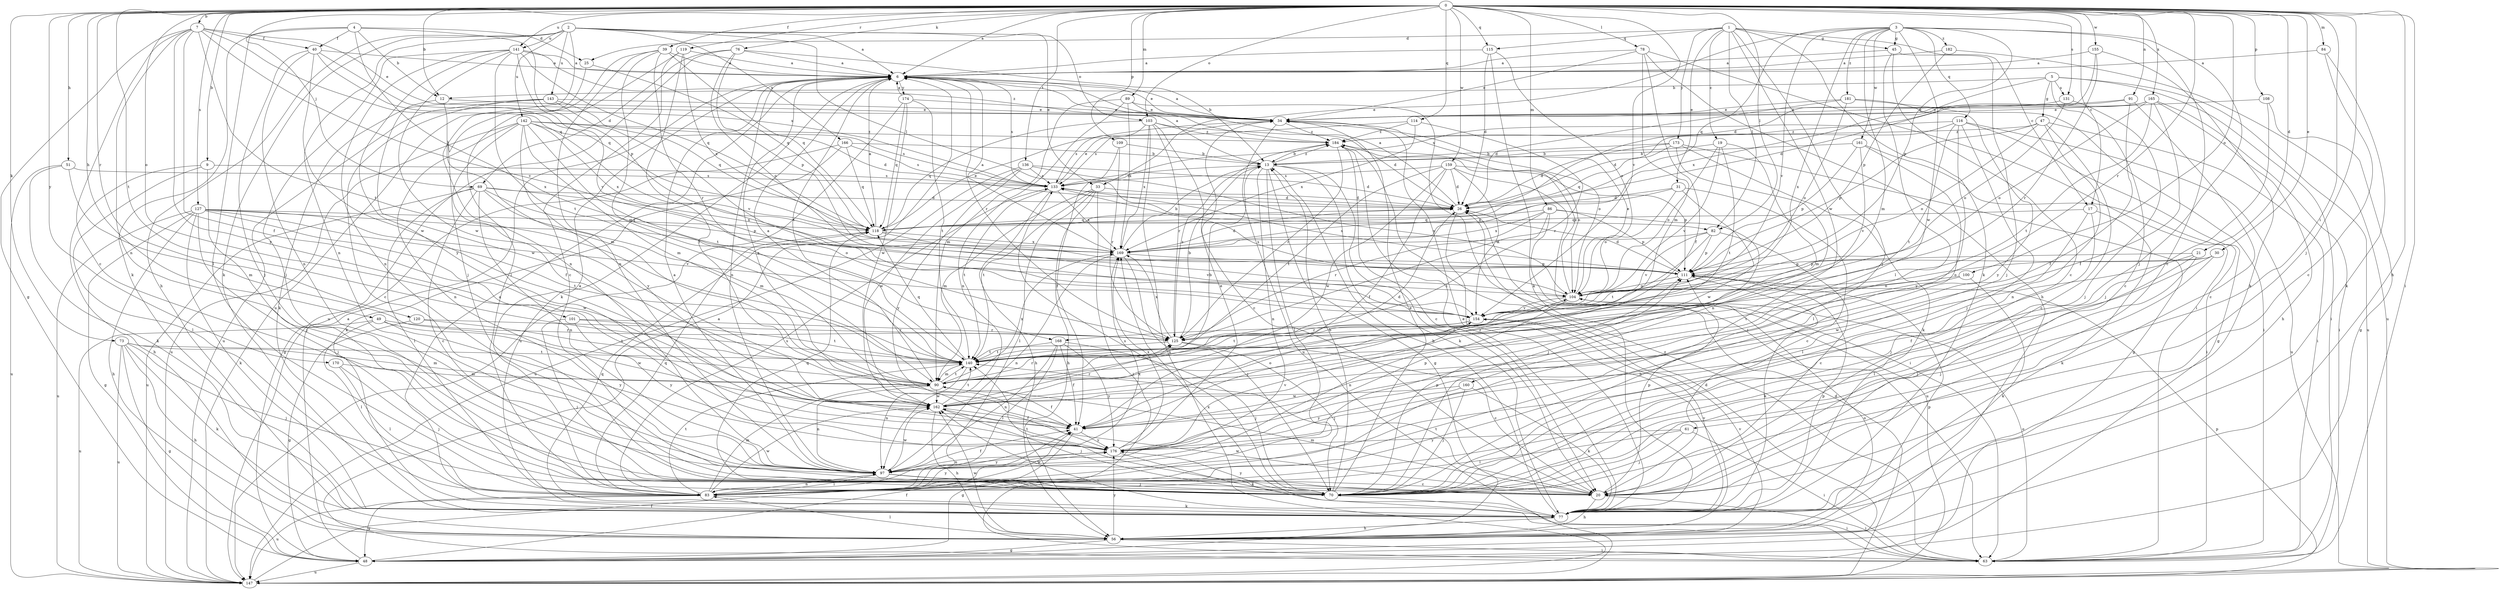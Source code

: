 strict digraph  {
0;
1;
2;
3;
4;
5;
6;
7;
9;
12;
13;
17;
19;
20;
21;
25;
26;
30;
31;
33;
34;
39;
40;
41;
45;
47;
48;
49;
51;
56;
61;
63;
69;
70;
73;
76;
77;
78;
82;
83;
84;
86;
89;
90;
91;
97;
100;
101;
103;
104;
108;
109;
111;
114;
115;
116;
118;
119;
120;
125;
127;
131;
133;
136;
140;
141;
142;
143;
147;
154;
155;
159;
160;
161;
162;
165;
166;
168;
169;
170;
173;
174;
176;
181;
182;
184;
0 -> 6  [label=a];
0 -> 7  [label=b];
0 -> 9  [label=b];
0 -> 12  [label=b];
0 -> 17  [label=c];
0 -> 21  [label=d];
0 -> 30  [label=e];
0 -> 39  [label=f];
0 -> 49  [label=h];
0 -> 51  [label=h];
0 -> 56  [label=h];
0 -> 61  [label=i];
0 -> 63  [label=i];
0 -> 69  [label=j];
0 -> 70  [label=j];
0 -> 73  [label=k];
0 -> 76  [label=k];
0 -> 78  [label=l];
0 -> 82  [label=l];
0 -> 84  [label=m];
0 -> 86  [label=m];
0 -> 89  [label=m];
0 -> 91  [label=n];
0 -> 100  [label=o];
0 -> 101  [label=o];
0 -> 103  [label=o];
0 -> 108  [label=p];
0 -> 109  [label=p];
0 -> 114  [label=q];
0 -> 115  [label=q];
0 -> 119  [label=r];
0 -> 120  [label=r];
0 -> 125  [label=r];
0 -> 127  [label=s];
0 -> 131  [label=s];
0 -> 136  [label=t];
0 -> 140  [label=t];
0 -> 141  [label=u];
0 -> 154  [label=v];
0 -> 155  [label=w];
0 -> 159  [label=w];
0 -> 165  [label=x];
0 -> 170  [label=y];
1 -> 17  [label=c];
1 -> 19  [label=c];
1 -> 25  [label=d];
1 -> 31  [label=e];
1 -> 45  [label=g];
1 -> 70  [label=j];
1 -> 77  [label=k];
1 -> 82  [label=l];
1 -> 115  [label=q];
1 -> 160  [label=w];
1 -> 173  [label=y];
2 -> 6  [label=a];
2 -> 33  [label=e];
2 -> 56  [label=h];
2 -> 77  [label=k];
2 -> 82  [label=l];
2 -> 97  [label=n];
2 -> 103  [label=o];
2 -> 141  [label=u];
2 -> 142  [label=u];
2 -> 143  [label=u];
2 -> 147  [label=u];
2 -> 166  [label=x];
3 -> 20  [label=c];
3 -> 33  [label=e];
3 -> 45  [label=g];
3 -> 70  [label=j];
3 -> 90  [label=m];
3 -> 111  [label=p];
3 -> 116  [label=q];
3 -> 118  [label=q];
3 -> 154  [label=v];
3 -> 161  [label=w];
3 -> 162  [label=w];
3 -> 168  [label=x];
3 -> 181  [label=z];
3 -> 182  [label=z];
4 -> 12  [label=b];
4 -> 25  [label=d];
4 -> 40  [label=f];
4 -> 77  [label=k];
4 -> 83  [label=l];
4 -> 111  [label=p];
4 -> 168  [label=x];
5 -> 12  [label=b];
5 -> 20  [label=c];
5 -> 47  [label=g];
5 -> 63  [label=i];
5 -> 131  [label=s];
5 -> 147  [label=u];
5 -> 169  [label=x];
6 -> 34  [label=e];
6 -> 77  [label=k];
6 -> 97  [label=n];
6 -> 125  [label=r];
6 -> 133  [label=s];
6 -> 140  [label=t];
6 -> 174  [label=y];
7 -> 20  [label=c];
7 -> 34  [label=e];
7 -> 40  [label=f];
7 -> 41  [label=f];
7 -> 48  [label=g];
7 -> 97  [label=n];
7 -> 118  [label=q];
7 -> 140  [label=t];
7 -> 154  [label=v];
7 -> 176  [label=y];
9 -> 56  [label=h];
9 -> 70  [label=j];
9 -> 83  [label=l];
9 -> 133  [label=s];
12 -> 34  [label=e];
12 -> 90  [label=m];
12 -> 162  [label=w];
13 -> 6  [label=a];
13 -> 20  [label=c];
13 -> 48  [label=g];
13 -> 77  [label=k];
13 -> 83  [label=l];
13 -> 97  [label=n];
13 -> 133  [label=s];
13 -> 184  [label=z];
17 -> 70  [label=j];
17 -> 77  [label=k];
17 -> 83  [label=l];
17 -> 118  [label=q];
19 -> 13  [label=b];
19 -> 90  [label=m];
19 -> 104  [label=o];
19 -> 140  [label=t];
19 -> 154  [label=v];
20 -> 56  [label=h];
20 -> 63  [label=i];
20 -> 90  [label=m];
20 -> 111  [label=p];
20 -> 140  [label=t];
20 -> 162  [label=w];
21 -> 70  [label=j];
21 -> 83  [label=l];
21 -> 111  [label=p];
21 -> 162  [label=w];
25 -> 97  [label=n];
25 -> 118  [label=q];
26 -> 6  [label=a];
26 -> 56  [label=h];
26 -> 118  [label=q];
30 -> 41  [label=f];
30 -> 70  [label=j];
30 -> 104  [label=o];
30 -> 111  [label=p];
31 -> 20  [label=c];
31 -> 26  [label=d];
31 -> 104  [label=o];
31 -> 162  [label=w];
31 -> 169  [label=x];
33 -> 26  [label=d];
33 -> 56  [label=h];
33 -> 63  [label=i];
33 -> 83  [label=l];
33 -> 90  [label=m];
33 -> 140  [label=t];
34 -> 6  [label=a];
34 -> 104  [label=o];
34 -> 147  [label=u];
34 -> 184  [label=z];
39 -> 6  [label=a];
39 -> 70  [label=j];
39 -> 90  [label=m];
39 -> 97  [label=n];
39 -> 118  [label=q];
39 -> 125  [label=r];
40 -> 6  [label=a];
40 -> 70  [label=j];
40 -> 97  [label=n];
40 -> 118  [label=q];
40 -> 133  [label=s];
40 -> 162  [label=w];
41 -> 6  [label=a];
41 -> 48  [label=g];
41 -> 104  [label=o];
41 -> 176  [label=y];
45 -> 6  [label=a];
45 -> 20  [label=c];
45 -> 70  [label=j];
45 -> 83  [label=l];
47 -> 20  [label=c];
47 -> 63  [label=i];
47 -> 97  [label=n];
47 -> 104  [label=o];
47 -> 111  [label=p];
47 -> 184  [label=z];
48 -> 6  [label=a];
48 -> 26  [label=d];
48 -> 41  [label=f];
48 -> 147  [label=u];
49 -> 83  [label=l];
49 -> 125  [label=r];
49 -> 147  [label=u];
49 -> 162  [label=w];
49 -> 176  [label=y];
51 -> 77  [label=k];
51 -> 90  [label=m];
51 -> 133  [label=s];
51 -> 147  [label=u];
56 -> 48  [label=g];
56 -> 63  [label=i];
56 -> 83  [label=l];
56 -> 104  [label=o];
56 -> 111  [label=p];
56 -> 154  [label=v];
56 -> 162  [label=w];
56 -> 176  [label=y];
61 -> 63  [label=i];
61 -> 70  [label=j];
61 -> 83  [label=l];
61 -> 176  [label=y];
63 -> 6  [label=a];
63 -> 104  [label=o];
63 -> 169  [label=x];
63 -> 184  [label=z];
69 -> 20  [label=c];
69 -> 26  [label=d];
69 -> 83  [label=l];
69 -> 90  [label=m];
69 -> 97  [label=n];
69 -> 111  [label=p];
69 -> 147  [label=u];
69 -> 169  [label=x];
70 -> 13  [label=b];
70 -> 34  [label=e];
70 -> 63  [label=i];
70 -> 111  [label=p];
70 -> 118  [label=q];
70 -> 133  [label=s];
70 -> 140  [label=t];
70 -> 176  [label=y];
73 -> 48  [label=g];
73 -> 56  [label=h];
73 -> 70  [label=j];
73 -> 77  [label=k];
73 -> 90  [label=m];
73 -> 140  [label=t];
73 -> 147  [label=u];
76 -> 6  [label=a];
76 -> 13  [label=b];
76 -> 104  [label=o];
76 -> 111  [label=p];
76 -> 147  [label=u];
76 -> 69  [label=d];
77 -> 6  [label=a];
77 -> 13  [label=b];
77 -> 34  [label=e];
77 -> 56  [label=h];
77 -> 111  [label=p];
77 -> 118  [label=q];
77 -> 154  [label=v];
77 -> 162  [label=w];
77 -> 184  [label=z];
78 -> 6  [label=a];
78 -> 34  [label=e];
78 -> 41  [label=f];
78 -> 56  [label=h];
78 -> 63  [label=i];
78 -> 90  [label=m];
82 -> 20  [label=c];
82 -> 111  [label=p];
82 -> 140  [label=t];
82 -> 154  [label=v];
82 -> 169  [label=x];
83 -> 6  [label=a];
83 -> 48  [label=g];
83 -> 77  [label=k];
83 -> 90  [label=m];
83 -> 97  [label=n];
83 -> 118  [label=q];
83 -> 133  [label=s];
83 -> 140  [label=t];
83 -> 147  [label=u];
83 -> 162  [label=w];
83 -> 169  [label=x];
83 -> 176  [label=y];
84 -> 6  [label=a];
84 -> 20  [label=c];
84 -> 77  [label=k];
86 -> 70  [label=j];
86 -> 111  [label=p];
86 -> 118  [label=q];
86 -> 125  [label=r];
86 -> 140  [label=t];
86 -> 147  [label=u];
86 -> 169  [label=x];
89 -> 34  [label=e];
89 -> 63  [label=i];
89 -> 90  [label=m];
89 -> 97  [label=n];
89 -> 169  [label=x];
90 -> 6  [label=a];
90 -> 13  [label=b];
90 -> 26  [label=d];
90 -> 41  [label=f];
90 -> 97  [label=n];
90 -> 125  [label=r];
90 -> 140  [label=t];
90 -> 162  [label=w];
90 -> 169  [label=x];
91 -> 20  [label=c];
91 -> 26  [label=d];
91 -> 34  [label=e];
91 -> 41  [label=f];
97 -> 6  [label=a];
97 -> 20  [label=c];
97 -> 41  [label=f];
97 -> 70  [label=j];
97 -> 83  [label=l];
97 -> 162  [label=w];
97 -> 176  [label=y];
100 -> 77  [label=k];
100 -> 104  [label=o];
100 -> 140  [label=t];
101 -> 70  [label=j];
101 -> 125  [label=r];
101 -> 140  [label=t];
101 -> 176  [label=y];
103 -> 20  [label=c];
103 -> 26  [label=d];
103 -> 118  [label=q];
103 -> 125  [label=r];
103 -> 133  [label=s];
103 -> 147  [label=u];
103 -> 169  [label=x];
103 -> 184  [label=z];
104 -> 34  [label=e];
104 -> 97  [label=n];
104 -> 133  [label=s];
104 -> 154  [label=v];
104 -> 184  [label=z];
108 -> 34  [label=e];
108 -> 48  [label=g];
108 -> 70  [label=j];
109 -> 13  [label=b];
109 -> 41  [label=f];
109 -> 125  [label=r];
111 -> 26  [label=d];
111 -> 77  [label=k];
111 -> 104  [label=o];
111 -> 133  [label=s];
114 -> 125  [label=r];
114 -> 133  [label=s];
114 -> 169  [label=x];
114 -> 184  [label=z];
115 -> 6  [label=a];
115 -> 26  [label=d];
115 -> 77  [label=k];
115 -> 104  [label=o];
116 -> 26  [label=d];
116 -> 48  [label=g];
116 -> 70  [label=j];
116 -> 140  [label=t];
116 -> 147  [label=u];
116 -> 176  [label=y];
116 -> 184  [label=z];
118 -> 6  [label=a];
118 -> 34  [label=e];
118 -> 154  [label=v];
118 -> 169  [label=x];
119 -> 6  [label=a];
119 -> 20  [label=c];
119 -> 41  [label=f];
119 -> 83  [label=l];
119 -> 169  [label=x];
120 -> 48  [label=g];
120 -> 125  [label=r];
120 -> 140  [label=t];
125 -> 13  [label=b];
125 -> 20  [label=c];
125 -> 70  [label=j];
125 -> 140  [label=t];
125 -> 169  [label=x];
125 -> 184  [label=z];
127 -> 48  [label=g];
127 -> 56  [label=h];
127 -> 70  [label=j];
127 -> 77  [label=k];
127 -> 104  [label=o];
127 -> 118  [label=q];
127 -> 140  [label=t];
127 -> 147  [label=u];
127 -> 154  [label=v];
127 -> 162  [label=w];
131 -> 34  [label=e];
131 -> 70  [label=j];
131 -> 104  [label=o];
133 -> 26  [label=d];
133 -> 34  [label=e];
133 -> 56  [label=h];
133 -> 140  [label=t];
133 -> 169  [label=x];
136 -> 26  [label=d];
136 -> 104  [label=o];
136 -> 133  [label=s];
136 -> 147  [label=u];
136 -> 162  [label=w];
136 -> 176  [label=y];
140 -> 90  [label=m];
140 -> 97  [label=n];
140 -> 118  [label=q];
141 -> 6  [label=a];
141 -> 70  [label=j];
141 -> 97  [label=n];
141 -> 118  [label=q];
141 -> 140  [label=t];
141 -> 154  [label=v];
141 -> 162  [label=w];
141 -> 176  [label=y];
141 -> 184  [label=z];
142 -> 26  [label=d];
142 -> 41  [label=f];
142 -> 90  [label=m];
142 -> 97  [label=n];
142 -> 133  [label=s];
142 -> 140  [label=t];
142 -> 147  [label=u];
142 -> 169  [label=x];
142 -> 176  [label=y];
142 -> 184  [label=z];
143 -> 20  [label=c];
143 -> 34  [label=e];
143 -> 77  [label=k];
143 -> 118  [label=q];
143 -> 147  [label=u];
143 -> 154  [label=v];
147 -> 26  [label=d];
147 -> 41  [label=f];
147 -> 111  [label=p];
154 -> 125  [label=r];
154 -> 140  [label=t];
155 -> 6  [label=a];
155 -> 26  [label=d];
155 -> 77  [label=k];
155 -> 125  [label=r];
159 -> 26  [label=d];
159 -> 41  [label=f];
159 -> 63  [label=i];
159 -> 111  [label=p];
159 -> 133  [label=s];
159 -> 140  [label=t];
159 -> 154  [label=v];
159 -> 162  [label=w];
160 -> 70  [label=j];
160 -> 77  [label=k];
160 -> 162  [label=w];
160 -> 176  [label=y];
161 -> 13  [label=b];
161 -> 63  [label=i];
161 -> 83  [label=l];
161 -> 111  [label=p];
161 -> 154  [label=v];
162 -> 41  [label=f];
162 -> 56  [label=h];
162 -> 70  [label=j];
162 -> 125  [label=r];
162 -> 140  [label=t];
165 -> 34  [label=e];
165 -> 41  [label=f];
165 -> 56  [label=h];
165 -> 63  [label=i];
165 -> 104  [label=o];
165 -> 133  [label=s];
165 -> 140  [label=t];
166 -> 13  [label=b];
166 -> 48  [label=g];
166 -> 77  [label=k];
166 -> 118  [label=q];
166 -> 133  [label=s];
168 -> 41  [label=f];
168 -> 70  [label=j];
168 -> 83  [label=l];
168 -> 97  [label=n];
168 -> 140  [label=t];
168 -> 176  [label=y];
169 -> 6  [label=a];
169 -> 13  [label=b];
169 -> 26  [label=d];
169 -> 70  [label=j];
169 -> 97  [label=n];
169 -> 111  [label=p];
170 -> 70  [label=j];
170 -> 83  [label=l];
170 -> 90  [label=m];
173 -> 13  [label=b];
173 -> 26  [label=d];
173 -> 48  [label=g];
173 -> 77  [label=k];
173 -> 97  [label=n];
173 -> 118  [label=q];
174 -> 6  [label=a];
174 -> 34  [label=e];
174 -> 118  [label=q];
174 -> 140  [label=t];
174 -> 147  [label=u];
174 -> 162  [label=w];
176 -> 34  [label=e];
176 -> 77  [label=k];
176 -> 97  [label=n];
176 -> 111  [label=p];
176 -> 154  [label=v];
176 -> 169  [label=x];
181 -> 26  [label=d];
181 -> 34  [label=e];
181 -> 63  [label=i];
181 -> 104  [label=o];
181 -> 176  [label=y];
182 -> 6  [label=a];
182 -> 111  [label=p];
182 -> 147  [label=u];
184 -> 13  [label=b];
184 -> 20  [label=c];
184 -> 104  [label=o];
184 -> 125  [label=r];
}
